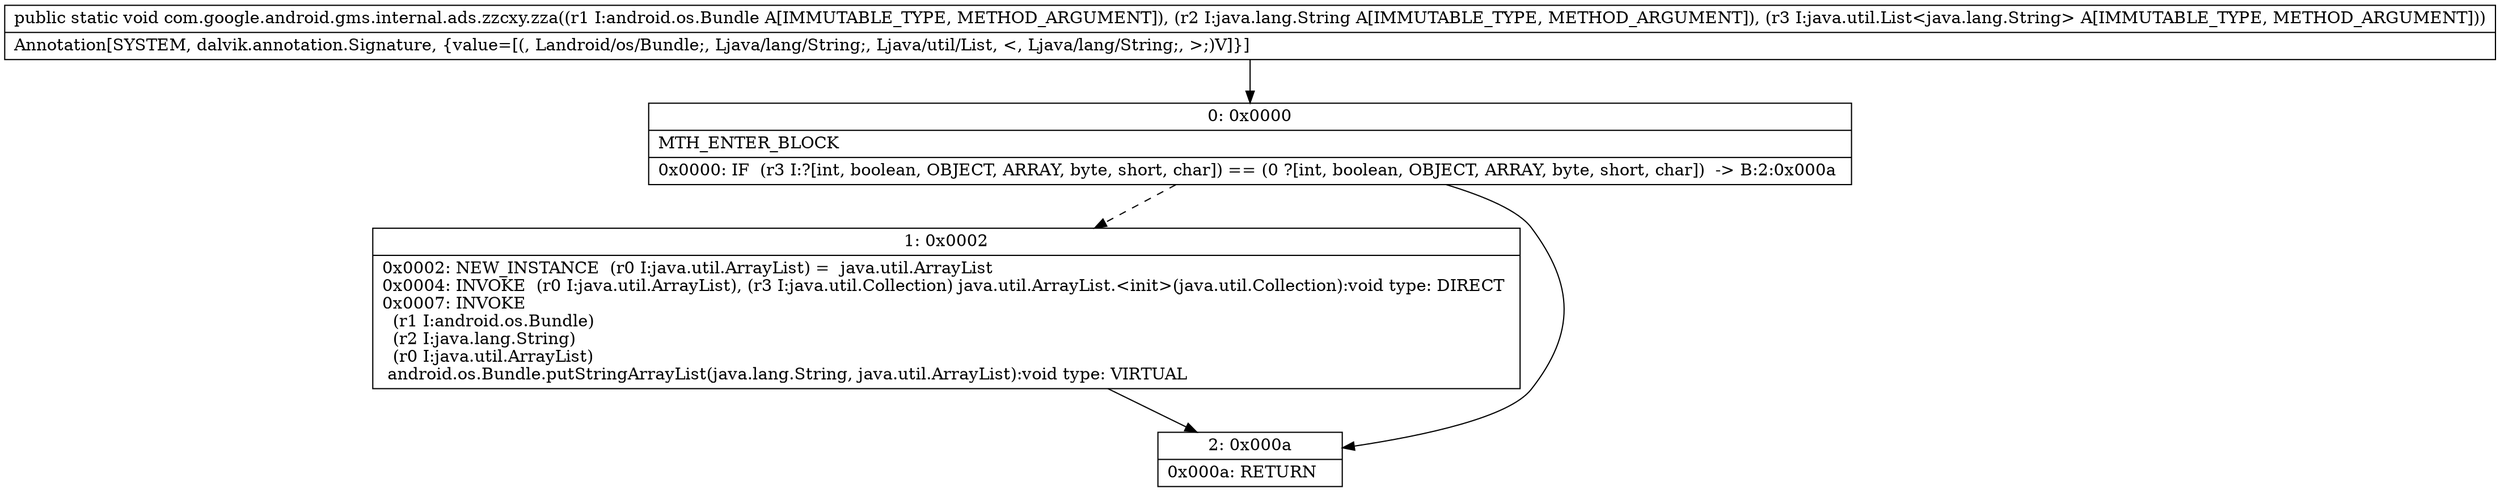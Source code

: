 digraph "CFG forcom.google.android.gms.internal.ads.zzcxy.zza(Landroid\/os\/Bundle;Ljava\/lang\/String;Ljava\/util\/List;)V" {
Node_0 [shape=record,label="{0\:\ 0x0000|MTH_ENTER_BLOCK\l|0x0000: IF  (r3 I:?[int, boolean, OBJECT, ARRAY, byte, short, char]) == (0 ?[int, boolean, OBJECT, ARRAY, byte, short, char])  \-\> B:2:0x000a \l}"];
Node_1 [shape=record,label="{1\:\ 0x0002|0x0002: NEW_INSTANCE  (r0 I:java.util.ArrayList) =  java.util.ArrayList \l0x0004: INVOKE  (r0 I:java.util.ArrayList), (r3 I:java.util.Collection) java.util.ArrayList.\<init\>(java.util.Collection):void type: DIRECT \l0x0007: INVOKE  \l  (r1 I:android.os.Bundle)\l  (r2 I:java.lang.String)\l  (r0 I:java.util.ArrayList)\l android.os.Bundle.putStringArrayList(java.lang.String, java.util.ArrayList):void type: VIRTUAL \l}"];
Node_2 [shape=record,label="{2\:\ 0x000a|0x000a: RETURN   \l}"];
MethodNode[shape=record,label="{public static void com.google.android.gms.internal.ads.zzcxy.zza((r1 I:android.os.Bundle A[IMMUTABLE_TYPE, METHOD_ARGUMENT]), (r2 I:java.lang.String A[IMMUTABLE_TYPE, METHOD_ARGUMENT]), (r3 I:java.util.List\<java.lang.String\> A[IMMUTABLE_TYPE, METHOD_ARGUMENT]))  | Annotation[SYSTEM, dalvik.annotation.Signature, \{value=[(, Landroid\/os\/Bundle;, Ljava\/lang\/String;, Ljava\/util\/List, \<, Ljava\/lang\/String;, \>;)V]\}]\l}"];
MethodNode -> Node_0;
Node_0 -> Node_1[style=dashed];
Node_0 -> Node_2;
Node_1 -> Node_2;
}

